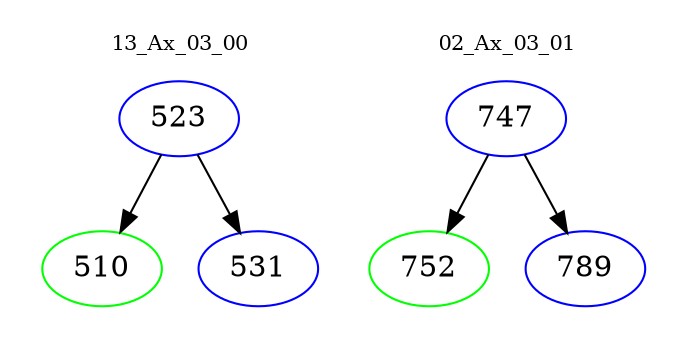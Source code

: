 digraph{
subgraph cluster_0 {
color = white
label = "13_Ax_03_00";
fontsize=10;
T0_523 [label="523", color="blue"]
T0_523 -> T0_510 [color="black"]
T0_510 [label="510", color="green"]
T0_523 -> T0_531 [color="black"]
T0_531 [label="531", color="blue"]
}
subgraph cluster_1 {
color = white
label = "02_Ax_03_01";
fontsize=10;
T1_747 [label="747", color="blue"]
T1_747 -> T1_752 [color="black"]
T1_752 [label="752", color="green"]
T1_747 -> T1_789 [color="black"]
T1_789 [label="789", color="blue"]
}
}
